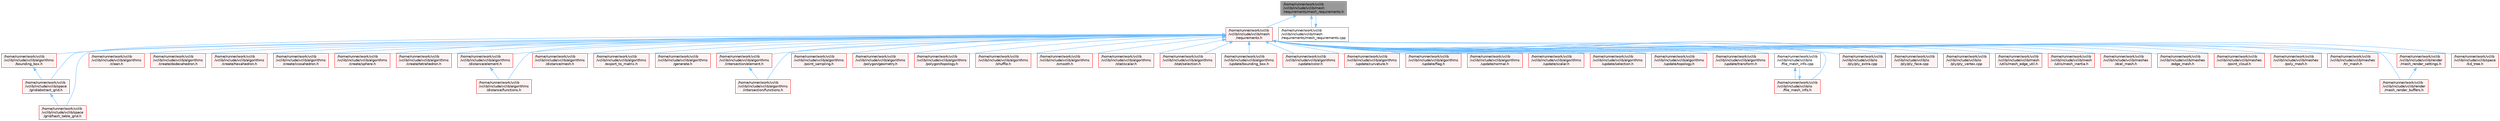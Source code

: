 digraph "/home/runner/work/vclib/vclib/include/vclib/mesh/requirements/mesh_requirements.h"
{
 // LATEX_PDF_SIZE
  bgcolor="transparent";
  edge [fontname=Helvetica,fontsize=10,labelfontname=Helvetica,labelfontsize=10];
  node [fontname=Helvetica,fontsize=10,shape=box,height=0.2,width=0.4];
  Node1 [label="/home/runner/work/vclib\l/vclib/include/vclib/mesh\l/requirements/mesh_requirements.h",height=0.2,width=0.4,color="gray40", fillcolor="grey60", style="filled", fontcolor="black",tooltip=" "];
  Node1 -> Node2 [dir="back",color="steelblue1",style="solid"];
  Node2 [label="/home/runner/work/vclib\l/vclib/include/vclib/mesh\l/requirements.h",height=0.2,width=0.4,color="red", fillcolor="#FFF0F0", style="filled",URL="$requirements_8h.html",tooltip=" "];
  Node2 -> Node3 [dir="back",color="steelblue1",style="solid"];
  Node3 [label="/home/runner/work/vclib\l/vclib/include/vclib/algorithms\l/bounding_box.h",height=0.2,width=0.4,color="red", fillcolor="#FFF0F0", style="filled",URL="$algorithms_2bounding__box_8h.html",tooltip=" "];
  Node3 -> Node11 [dir="back",color="steelblue1",style="solid"];
  Node11 [label="/home/runner/work/vclib\l/vclib/include/vclib/space\l/grid/abstract_grid.h",height=0.2,width=0.4,color="red", fillcolor="#FFF0F0", style="filled",URL="$abstract__grid_8h.html",tooltip=" "];
  Node11 -> Node12 [dir="back",color="steelblue1",style="solid"];
  Node12 [label="/home/runner/work/vclib\l/vclib/include/vclib/space\l/grid/hash_table_grid.h",height=0.2,width=0.4,color="red", fillcolor="#FFF0F0", style="filled",URL="$hash__table__grid_8h.html",tooltip=" "];
  Node2 -> Node25 [dir="back",color="steelblue1",style="solid"];
  Node25 [label="/home/runner/work/vclib\l/vclib/include/vclib/algorithms\l/clean.h",height=0.2,width=0.4,color="red", fillcolor="#FFF0F0", style="filled",URL="$clean_8h.html",tooltip=" "];
  Node2 -> Node34 [dir="back",color="steelblue1",style="solid"];
  Node34 [label="/home/runner/work/vclib\l/vclib/include/vclib/algorithms\l/create/dodecahedron.h",height=0.2,width=0.4,color="red", fillcolor="#FFF0F0", style="filled",URL="$dodecahedron_8h.html",tooltip=" "];
  Node2 -> Node36 [dir="back",color="steelblue1",style="solid"];
  Node36 [label="/home/runner/work/vclib\l/vclib/include/vclib/algorithms\l/create/hexahedron.h",height=0.2,width=0.4,color="red", fillcolor="#FFF0F0", style="filled",URL="$hexahedron_8h.html",tooltip=" "];
  Node2 -> Node38 [dir="back",color="steelblue1",style="solid"];
  Node38 [label="/home/runner/work/vclib\l/vclib/include/vclib/algorithms\l/create/icosahedron.h",height=0.2,width=0.4,color="red", fillcolor="#FFF0F0", style="filled",URL="$icosahedron_8h.html",tooltip=" "];
  Node2 -> Node28 [dir="back",color="steelblue1",style="solid"];
  Node28 [label="/home/runner/work/vclib\l/vclib/include/vclib/algorithms\l/create/sphere.h",height=0.2,width=0.4,color="red", fillcolor="#FFF0F0", style="filled",URL="$algorithms_2create_2sphere_8h.html",tooltip=" "];
  Node2 -> Node40 [dir="back",color="steelblue1",style="solid"];
  Node40 [label="/home/runner/work/vclib\l/vclib/include/vclib/algorithms\l/create/tetrahedron.h",height=0.2,width=0.4,color="red", fillcolor="#FFF0F0", style="filled",URL="$tetrahedron_8h.html",tooltip=" "];
  Node2 -> Node7 [dir="back",color="steelblue1",style="solid"];
  Node7 [label="/home/runner/work/vclib\l/vclib/include/vclib/algorithms\l/distance/element.h",height=0.2,width=0.4,color="red", fillcolor="#FFF0F0", style="filled",URL="$algorithms_2distance_2element_8h.html",tooltip=" "];
  Node7 -> Node8 [dir="back",color="steelblue1",style="solid"];
  Node8 [label="/home/runner/work/vclib\l/vclib/include/vclib/algorithms\l/distance/functions.h",height=0.2,width=0.4,color="red", fillcolor="#FFF0F0", style="filled",URL="$distance_2functions_8h.html",tooltip=" "];
  Node2 -> Node8 [dir="back",color="steelblue1",style="solid"];
  Node2 -> Node15 [dir="back",color="steelblue1",style="solid"];
  Node15 [label="/home/runner/work/vclib\l/vclib/include/vclib/algorithms\l/distance/mesh.h",height=0.2,width=0.4,color="red", fillcolor="#FFF0F0", style="filled",URL="$algorithms_2distance_2mesh_8h.html",tooltip=" "];
  Node2 -> Node42 [dir="back",color="steelblue1",style="solid"];
  Node42 [label="/home/runner/work/vclib\l/vclib/include/vclib/algorithms\l/export_to_matrix.h",height=0.2,width=0.4,color="red", fillcolor="#FFF0F0", style="filled",URL="$export__to__matrix_8h.html",tooltip=" "];
  Node2 -> Node44 [dir="back",color="steelblue1",style="solid"];
  Node44 [label="/home/runner/work/vclib\l/vclib/include/vclib/algorithms\l/generate.h",height=0.2,width=0.4,color="red", fillcolor="#FFF0F0", style="filled",URL="$generate_8h.html",tooltip=" "];
  Node2 -> Node49 [dir="back",color="steelblue1",style="solid"];
  Node49 [label="/home/runner/work/vclib\l/vclib/include/vclib/algorithms\l/intersection/element.h",height=0.2,width=0.4,color="red", fillcolor="#FFF0F0", style="filled",URL="$algorithms_2intersection_2element_8h.html",tooltip=" "];
  Node49 -> Node51 [dir="back",color="steelblue1",style="solid"];
  Node51 [label="/home/runner/work/vclib\l/vclib/include/vclib/algorithms\l/intersection/functions.h",height=0.2,width=0.4,color="red", fillcolor="#FFF0F0", style="filled",URL="$intersection_2functions_8h.html",tooltip=" "];
  Node2 -> Node51 [dir="back",color="steelblue1",style="solid"];
  Node2 -> Node52 [dir="back",color="steelblue1",style="solid"];
  Node52 [label="/home/runner/work/vclib\l/vclib/include/vclib/algorithms\l/point_sampling.h",height=0.2,width=0.4,color="red", fillcolor="#FFF0F0", style="filled",URL="$point__sampling_8h.html",tooltip=" "];
  Node2 -> Node54 [dir="back",color="steelblue1",style="solid"];
  Node54 [label="/home/runner/work/vclib\l/vclib/include/vclib/algorithms\l/polygon/geometry.h",height=0.2,width=0.4,color="red", fillcolor="#FFF0F0", style="filled",URL="$geometry_8h.html",tooltip=" "];
  Node2 -> Node96 [dir="back",color="steelblue1",style="solid"];
  Node96 [label="/home/runner/work/vclib\l/vclib/include/vclib/algorithms\l/polygon/topology.h",height=0.2,width=0.4,color="red", fillcolor="#FFF0F0", style="filled",URL="$polygon_2topology_8h.html",tooltip=" "];
  Node2 -> Node97 [dir="back",color="steelblue1",style="solid"];
  Node97 [label="/home/runner/work/vclib\l/vclib/include/vclib/algorithms\l/shuffle.h",height=0.2,width=0.4,color="red", fillcolor="#FFF0F0", style="filled",URL="$shuffle_8h.html",tooltip=" "];
  Node2 -> Node99 [dir="back",color="steelblue1",style="solid"];
  Node99 [label="/home/runner/work/vclib\l/vclib/include/vclib/algorithms\l/smooth.h",height=0.2,width=0.4,color="red", fillcolor="#FFF0F0", style="filled",URL="$smooth_8h.html",tooltip=" "];
  Node2 -> Node101 [dir="back",color="steelblue1",style="solid"];
  Node101 [label="/home/runner/work/vclib\l/vclib/include/vclib/algorithms\l/stat/scalar.h",height=0.2,width=0.4,color="red", fillcolor="#FFF0F0", style="filled",URL="$algorithms_2stat_2scalar_8h.html",tooltip=" "];
  Node2 -> Node103 [dir="back",color="steelblue1",style="solid"];
  Node103 [label="/home/runner/work/vclib\l/vclib/include/vclib/algorithms\l/stat/selection.h",height=0.2,width=0.4,color="red", fillcolor="#FFF0F0", style="filled",URL="$algorithms_2stat_2selection_8h.html",tooltip=" "];
  Node2 -> Node24 [dir="back",color="steelblue1",style="solid"];
  Node24 [label="/home/runner/work/vclib\l/vclib/include/vclib/algorithms\l/update/bounding_box.h",height=0.2,width=0.4,color="red", fillcolor="#FFF0F0", style="filled",URL="$algorithms_2update_2bounding__box_8h.html",tooltip=" "];
  Node2 -> Node31 [dir="back",color="steelblue1",style="solid"];
  Node31 [label="/home/runner/work/vclib\l/vclib/include/vclib/algorithms\l/update/color.h",height=0.2,width=0.4,color="red", fillcolor="#FFF0F0", style="filled",URL="$algorithms_2update_2color_8h.html",tooltip=" "];
  Node2 -> Node17 [dir="back",color="steelblue1",style="solid"];
  Node17 [label="/home/runner/work/vclib\l/vclib/include/vclib/algorithms\l/update/curvature.h",height=0.2,width=0.4,color="red", fillcolor="#FFF0F0", style="filled",URL="$curvature_8h.html",tooltip=" "];
  Node2 -> Node105 [dir="back",color="steelblue1",style="solid"];
  Node105 [label="/home/runner/work/vclib\l/vclib/include/vclib/algorithms\l/update/flag.h",height=0.2,width=0.4,color="red", fillcolor="#FFF0F0", style="filled",URL="$flag_8h.html",tooltip=" "];
  Node2 -> Node57 [dir="back",color="steelblue1",style="solid"];
  Node57 [label="/home/runner/work/vclib\l/vclib/include/vclib/algorithms\l/update/normal.h",height=0.2,width=0.4,color="red", fillcolor="#FFF0F0", style="filled",URL="$algorithms_2update_2normal_8h.html",tooltip=" "];
  Node2 -> Node61 [dir="back",color="steelblue1",style="solid"];
  Node61 [label="/home/runner/work/vclib\l/vclib/include/vclib/algorithms\l/update/scalar.h",height=0.2,width=0.4,color="red", fillcolor="#FFF0F0", style="filled",URL="$algorithms_2update_2scalar_8h.html",tooltip=" "];
  Node2 -> Node33 [dir="back",color="steelblue1",style="solid"];
  Node33 [label="/home/runner/work/vclib\l/vclib/include/vclib/algorithms\l/update/selection.h",height=0.2,width=0.4,color="red", fillcolor="#FFF0F0", style="filled",URL="$algorithms_2update_2selection_8h.html",tooltip=" "];
  Node2 -> Node107 [dir="back",color="steelblue1",style="solid"];
  Node107 [label="/home/runner/work/vclib\l/vclib/include/vclib/algorithms\l/update/topology.h",height=0.2,width=0.4,color="red", fillcolor="#FFF0F0", style="filled",URL="$update_2topology_8h.html",tooltip=" "];
  Node2 -> Node59 [dir="back",color="steelblue1",style="solid"];
  Node59 [label="/home/runner/work/vclib\l/vclib/include/vclib/algorithms\l/update/transform.h",height=0.2,width=0.4,color="red", fillcolor="#FFF0F0", style="filled",URL="$algorithms_2update_2transform_8h.html",tooltip=" "];
  Node2 -> Node109 [dir="back",color="steelblue1",style="solid"];
  Node109 [label="/home/runner/work/vclib\l/vclib/include/vclib/io\l/file_mesh_info.cpp",height=0.2,width=0.4,color="grey40", fillcolor="white", style="filled",URL="$file__mesh__info_8cpp.html",tooltip=" "];
  Node109 -> Node110 [dir="back",color="steelblue1",style="solid"];
  Node110 [label="/home/runner/work/vclib\l/vclib/include/vclib/io\l/file_mesh_info.h",height=0.2,width=0.4,color="red", fillcolor="#FFF0F0", style="filled",URL="$file__mesh__info_8h.html",tooltip=" "];
  Node110 -> Node109 [dir="back",color="steelblue1",style="solid"];
  Node2 -> Node110 [dir="back",color="steelblue1",style="solid"];
  Node2 -> Node116 [dir="back",color="steelblue1",style="solid"];
  Node116 [label="/home/runner/work/vclib\l/vclib/include/vclib/io\l/ply/ply_extra.cpp",height=0.2,width=0.4,color="red", fillcolor="#FFF0F0", style="filled",URL="$ply__extra_8cpp.html",tooltip=" "];
  Node2 -> Node69 [dir="back",color="steelblue1",style="solid"];
  Node69 [label="/home/runner/work/vclib\l/vclib/include/vclib/io\l/ply/ply_face.cpp",height=0.2,width=0.4,color="red", fillcolor="#FFF0F0", style="filled",URL="$ply__face_8cpp.html",tooltip=" "];
  Node2 -> Node120 [dir="back",color="steelblue1",style="solid"];
  Node120 [label="/home/runner/work/vclib\l/vclib/include/vclib/io\l/ply/ply_vertex.cpp",height=0.2,width=0.4,color="red", fillcolor="#FFF0F0", style="filled",URL="$ply__vertex_8cpp.html",tooltip=" "];
  Node2 -> Node136 [dir="back",color="steelblue1",style="solid"];
  Node136 [label="/home/runner/work/vclib\l/vclib/include/vclib/mesh\l/utils/mesh_edge_util.h",height=0.2,width=0.4,color="red", fillcolor="#FFF0F0", style="filled",URL="$mesh__edge__util_8h.html",tooltip=" "];
  Node2 -> Node80 [dir="back",color="steelblue1",style="solid"];
  Node80 [label="/home/runner/work/vclib\l/vclib/include/vclib/mesh\l/utils/mesh_inertia.h",height=0.2,width=0.4,color="red", fillcolor="#FFF0F0", style="filled",URL="$mesh__inertia_8h.html",tooltip=" "];
  Node2 -> Node139 [dir="back",color="steelblue1",style="solid"];
  Node139 [label="/home/runner/work/vclib\l/vclib/include/vclib/meshes\l/dcel_mesh.h",height=0.2,width=0.4,color="red", fillcolor="#FFF0F0", style="filled",URL="$dcel__mesh_8h.html",tooltip=" "];
  Node2 -> Node141 [dir="back",color="steelblue1",style="solid"];
  Node141 [label="/home/runner/work/vclib\l/vclib/include/vclib/meshes\l/edge_mesh.h",height=0.2,width=0.4,color="red", fillcolor="#FFF0F0", style="filled",URL="$edge__mesh_8h.html",tooltip=" "];
  Node2 -> Node142 [dir="back",color="steelblue1",style="solid"];
  Node142 [label="/home/runner/work/vclib\l/vclib/include/vclib/meshes\l/point_cloud.h",height=0.2,width=0.4,color="red", fillcolor="#FFF0F0", style="filled",URL="$point__cloud_8h.html",tooltip=" "];
  Node2 -> Node143 [dir="back",color="steelblue1",style="solid"];
  Node143 [label="/home/runner/work/vclib\l/vclib/include/vclib/meshes\l/poly_mesh.h",height=0.2,width=0.4,color="red", fillcolor="#FFF0F0", style="filled",URL="$poly__mesh_8h.html",tooltip=" "];
  Node2 -> Node144 [dir="back",color="steelblue1",style="solid"];
  Node144 [label="/home/runner/work/vclib\l/vclib/include/vclib/meshes\l/tri_mesh.h",height=0.2,width=0.4,color="red", fillcolor="#FFF0F0", style="filled",URL="$tri__mesh_8h.html",tooltip=" "];
  Node2 -> Node86 [dir="back",color="steelblue1",style="solid"];
  Node86 [label="/home/runner/work/vclib\l/vclib/include/vclib/render\l/mesh_render_buffers.h",height=0.2,width=0.4,color="red", fillcolor="#FFF0F0", style="filled",URL="$mesh__render__buffers_8h.html",tooltip=" "];
  Node2 -> Node145 [dir="back",color="steelblue1",style="solid"];
  Node145 [label="/home/runner/work/vclib\l/vclib/include/vclib/render\l/mesh_render_settings.h",height=0.2,width=0.4,color="red", fillcolor="#FFF0F0", style="filled",URL="$mesh__render__settings_8h.html",tooltip=" "];
  Node145 -> Node86 [dir="back",color="steelblue1",style="solid"];
  Node2 -> Node11 [dir="back",color="steelblue1",style="solid"];
  Node2 -> Node12 [dir="back",color="steelblue1",style="solid"];
  Node2 -> Node152 [dir="back",color="steelblue1",style="solid"];
  Node152 [label="/home/runner/work/vclib\l/vclib/include/vclib/space\l/kd_tree.h",height=0.2,width=0.4,color="red", fillcolor="#FFF0F0", style="filled",URL="$kd__tree_8h.html",tooltip=" "];
  Node1 -> Node156 [dir="back",color="steelblue1",style="solid"];
  Node156 [label="/home/runner/work/vclib\l/vclib/include/vclib/mesh\l/requirements/mesh_requirements.cpp",height=0.2,width=0.4,color="grey40", fillcolor="white", style="filled",URL="$mesh__requirements_8cpp.html",tooltip=" "];
  Node156 -> Node1 [dir="back",color="steelblue1",style="solid"];
}

